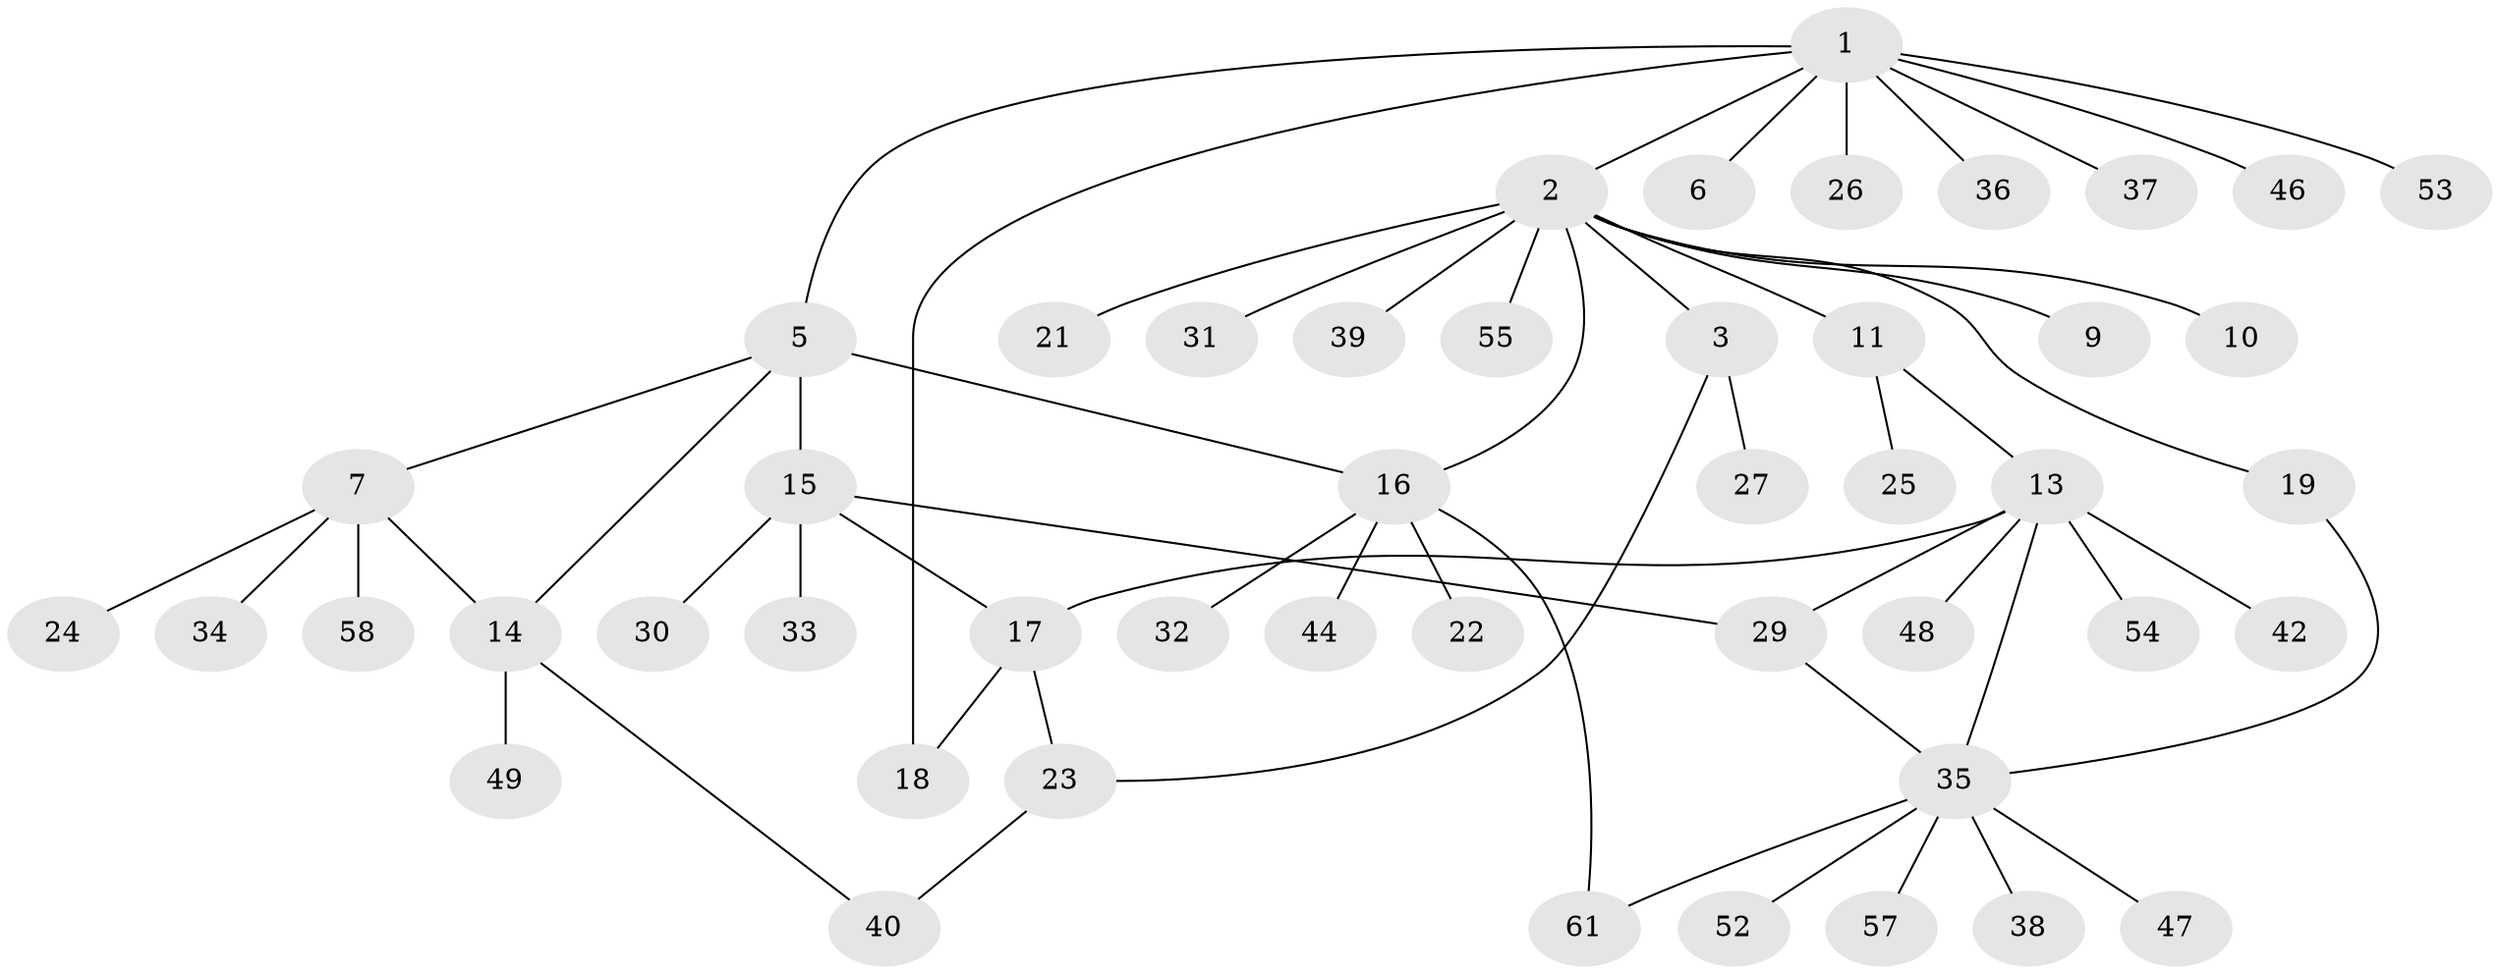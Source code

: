 // Generated by graph-tools (version 1.1) at 2025/23/03/03/25 07:23:54]
// undirected, 48 vertices, 57 edges
graph export_dot {
graph [start="1"]
  node [color=gray90,style=filled];
  1 [super="+4"];
  2 [super="+8"];
  3 [super="+60"];
  5 [super="+59"];
  6;
  7 [super="+12"];
  9;
  10;
  11;
  13 [super="+20"];
  14 [super="+41"];
  15 [super="+28"];
  16 [super="+43"];
  17 [super="+50"];
  18;
  19;
  21;
  22;
  23 [super="+62"];
  24;
  25;
  26;
  27;
  29;
  30;
  31;
  32;
  33 [super="+56"];
  34;
  35 [super="+51"];
  36 [super="+45"];
  37;
  38;
  39;
  40;
  42;
  44;
  46;
  47;
  48;
  49;
  52;
  53;
  54;
  55;
  57;
  58;
  61;
  1 -- 2;
  1 -- 6;
  1 -- 18;
  1 -- 26;
  1 -- 36;
  1 -- 37;
  1 -- 46;
  1 -- 53;
  1 -- 5;
  2 -- 3;
  2 -- 9;
  2 -- 10;
  2 -- 19;
  2 -- 21;
  2 -- 31;
  2 -- 39;
  2 -- 55;
  2 -- 16;
  2 -- 11;
  3 -- 27;
  3 -- 23;
  5 -- 7;
  5 -- 14;
  5 -- 15;
  5 -- 16;
  7 -- 24;
  7 -- 34;
  7 -- 58;
  7 -- 14;
  11 -- 13;
  11 -- 25;
  13 -- 17;
  13 -- 29;
  13 -- 42;
  13 -- 48;
  13 -- 54;
  13 -- 35;
  14 -- 40;
  14 -- 49;
  15 -- 29;
  15 -- 30;
  15 -- 33;
  15 -- 17;
  16 -- 22;
  16 -- 32;
  16 -- 44;
  16 -- 61;
  17 -- 18;
  17 -- 23;
  19 -- 35;
  23 -- 40;
  29 -- 35;
  35 -- 38;
  35 -- 47;
  35 -- 52;
  35 -- 61;
  35 -- 57;
}
